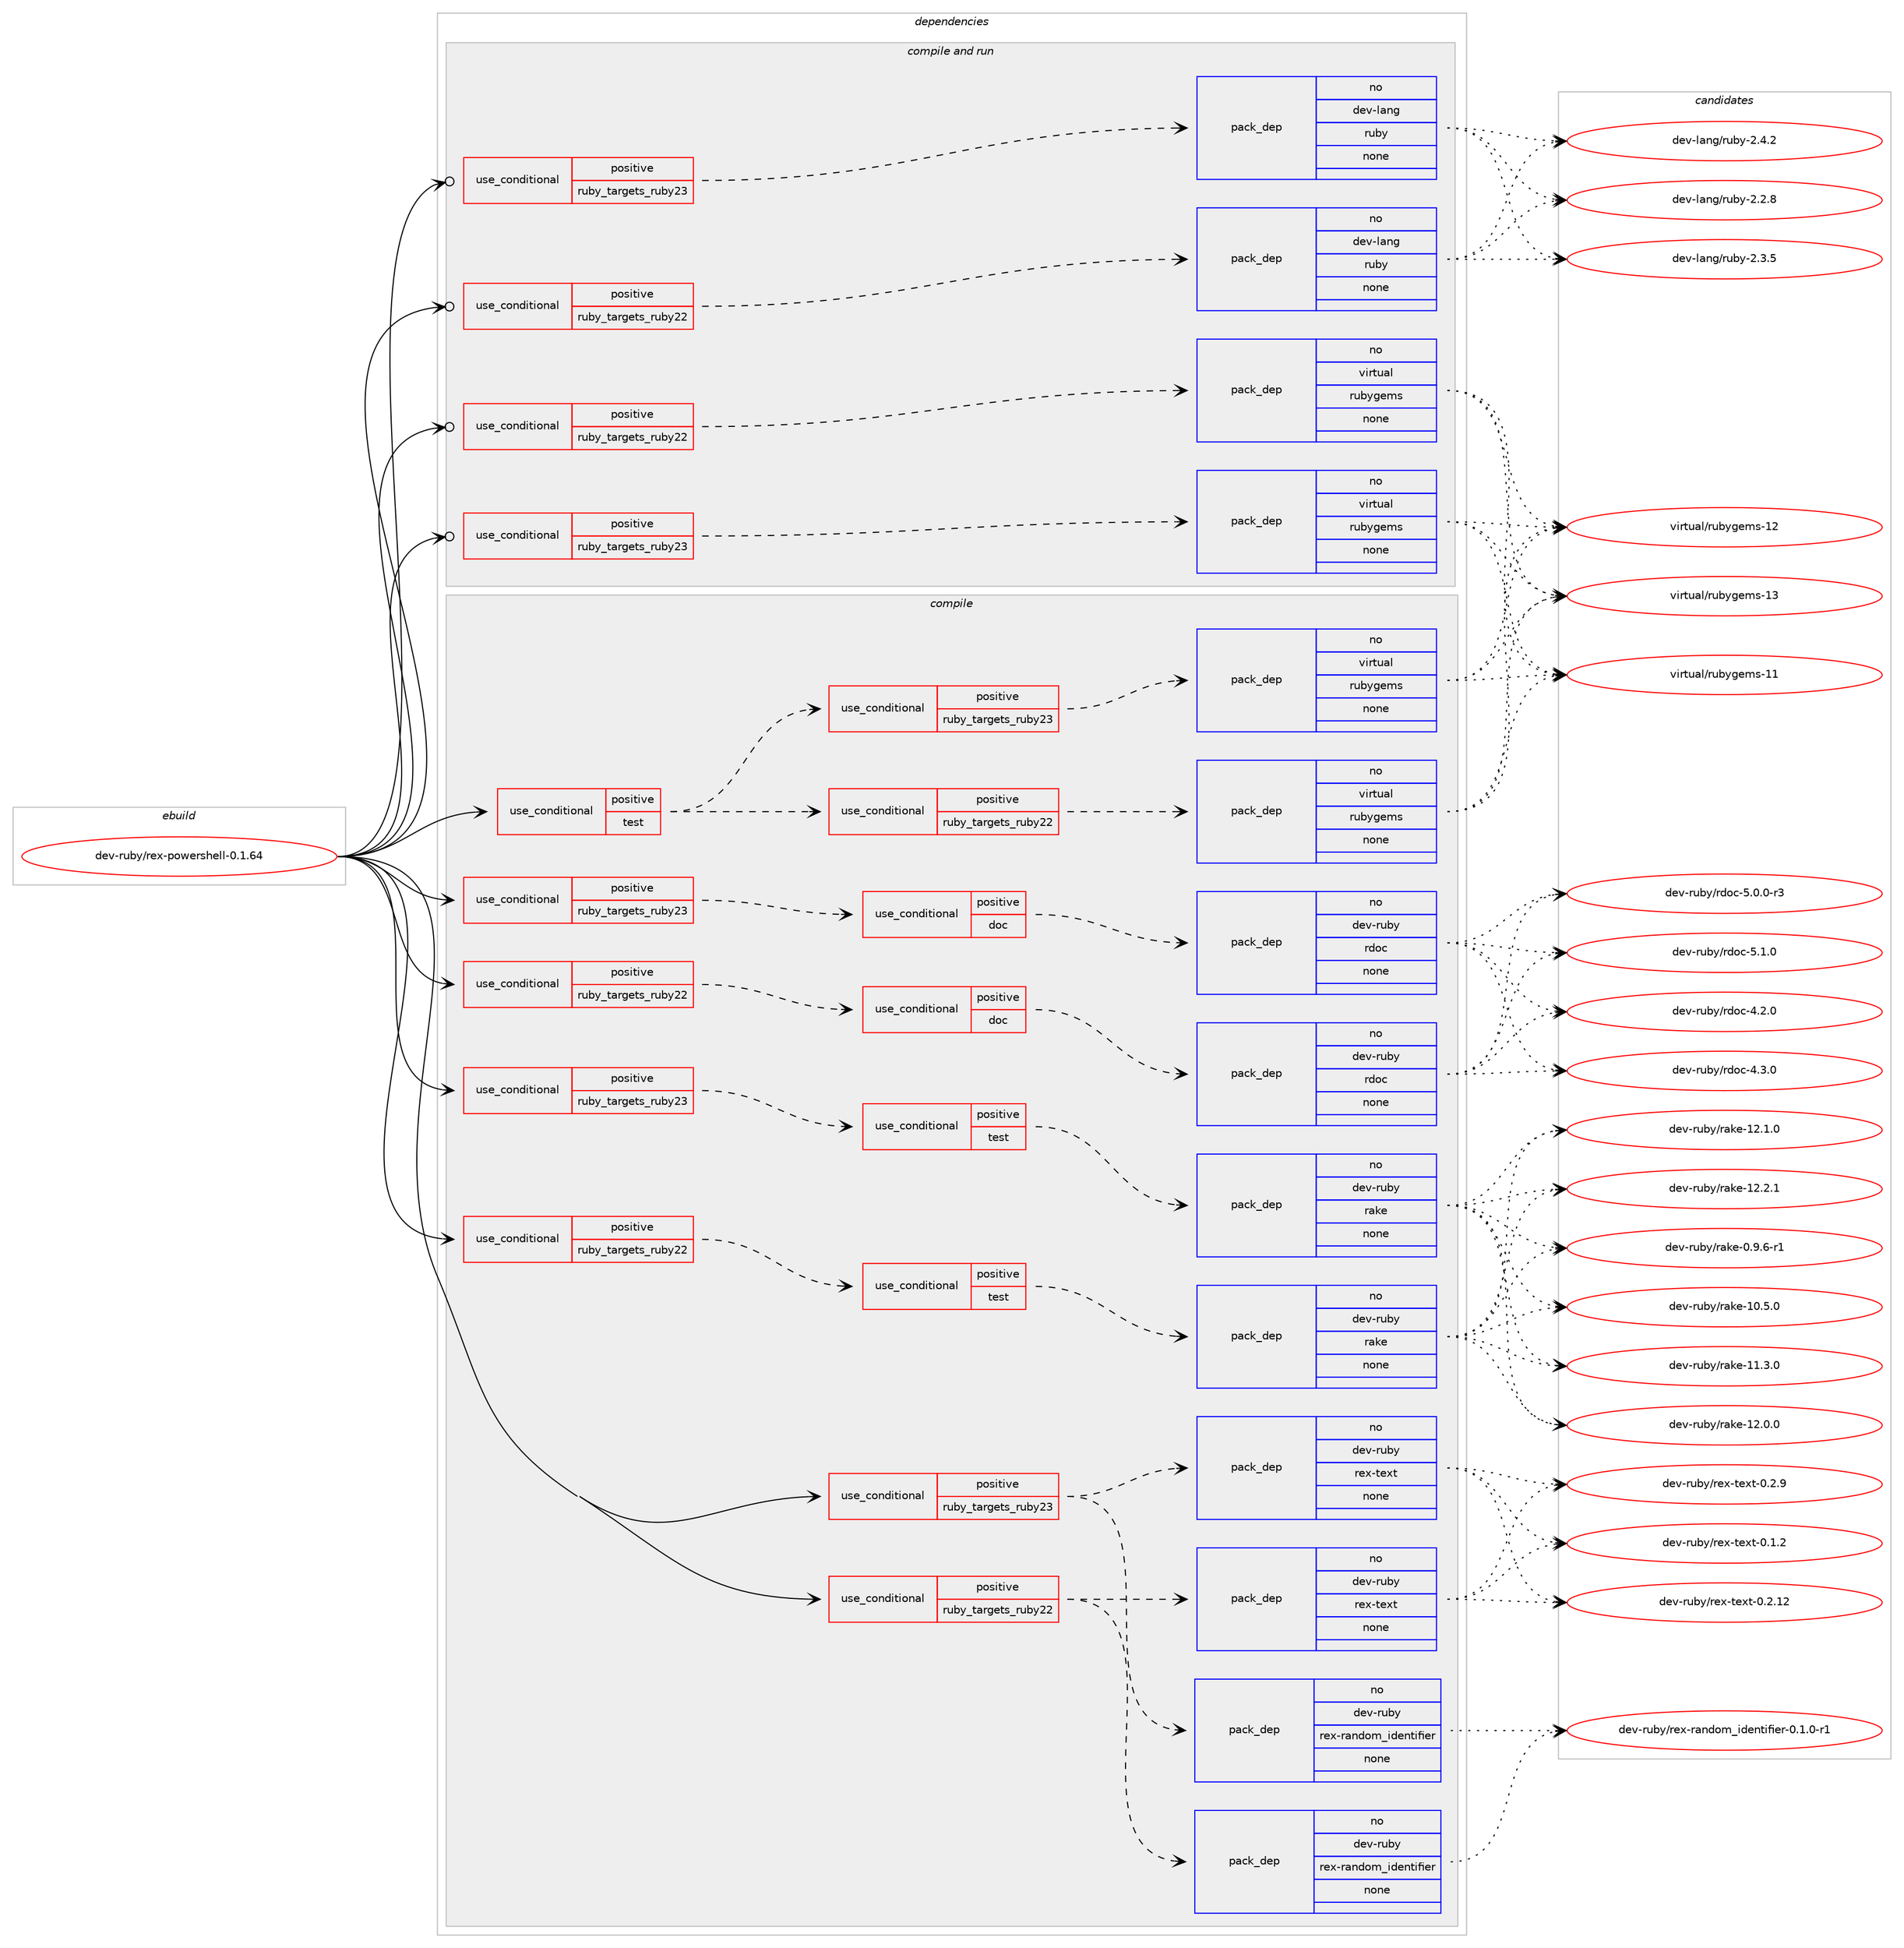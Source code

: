 digraph prolog {

# *************
# Graph options
# *************

newrank=true;
concentrate=true;
compound=true;
graph [rankdir=LR,fontname=Helvetica,fontsize=10,ranksep=1.5];#, ranksep=2.5, nodesep=0.2];
edge  [arrowhead=vee];
node  [fontname=Helvetica,fontsize=10];

# **********
# The ebuild
# **********

subgraph cluster_leftcol {
color=gray;
rank=same;
label=<<i>ebuild</i>>;
id [label="dev-ruby/rex-powershell-0.1.64", color=red, width=4, href="../dev-ruby/rex-powershell-0.1.64.svg"];
}

# ****************
# The dependencies
# ****************

subgraph cluster_midcol {
color=gray;
label=<<i>dependencies</i>>;
subgraph cluster_compile {
fillcolor="#eeeeee";
style=filled;
label=<<i>compile</i>>;
subgraph cond68602 {
dependency261657 [label=<<TABLE BORDER="0" CELLBORDER="1" CELLSPACING="0" CELLPADDING="4"><TR><TD ROWSPAN="3" CELLPADDING="10">use_conditional</TD></TR><TR><TD>positive</TD></TR><TR><TD>ruby_targets_ruby22</TD></TR></TABLE>>, shape=none, color=red];
subgraph cond68603 {
dependency261658 [label=<<TABLE BORDER="0" CELLBORDER="1" CELLSPACING="0" CELLPADDING="4"><TR><TD ROWSPAN="3" CELLPADDING="10">use_conditional</TD></TR><TR><TD>positive</TD></TR><TR><TD>doc</TD></TR></TABLE>>, shape=none, color=red];
subgraph pack188941 {
dependency261659 [label=<<TABLE BORDER="0" CELLBORDER="1" CELLSPACING="0" CELLPADDING="4" WIDTH="220"><TR><TD ROWSPAN="6" CELLPADDING="30">pack_dep</TD></TR><TR><TD WIDTH="110">no</TD></TR><TR><TD>dev-ruby</TD></TR><TR><TD>rdoc</TD></TR><TR><TD>none</TD></TR><TR><TD></TD></TR></TABLE>>, shape=none, color=blue];
}
dependency261658:e -> dependency261659:w [weight=20,style="dashed",arrowhead="vee"];
}
dependency261657:e -> dependency261658:w [weight=20,style="dashed",arrowhead="vee"];
}
id:e -> dependency261657:w [weight=20,style="solid",arrowhead="vee"];
subgraph cond68604 {
dependency261660 [label=<<TABLE BORDER="0" CELLBORDER="1" CELLSPACING="0" CELLPADDING="4"><TR><TD ROWSPAN="3" CELLPADDING="10">use_conditional</TD></TR><TR><TD>positive</TD></TR><TR><TD>ruby_targets_ruby22</TD></TR></TABLE>>, shape=none, color=red];
subgraph cond68605 {
dependency261661 [label=<<TABLE BORDER="0" CELLBORDER="1" CELLSPACING="0" CELLPADDING="4"><TR><TD ROWSPAN="3" CELLPADDING="10">use_conditional</TD></TR><TR><TD>positive</TD></TR><TR><TD>test</TD></TR></TABLE>>, shape=none, color=red];
subgraph pack188942 {
dependency261662 [label=<<TABLE BORDER="0" CELLBORDER="1" CELLSPACING="0" CELLPADDING="4" WIDTH="220"><TR><TD ROWSPAN="6" CELLPADDING="30">pack_dep</TD></TR><TR><TD WIDTH="110">no</TD></TR><TR><TD>dev-ruby</TD></TR><TR><TD>rake</TD></TR><TR><TD>none</TD></TR><TR><TD></TD></TR></TABLE>>, shape=none, color=blue];
}
dependency261661:e -> dependency261662:w [weight=20,style="dashed",arrowhead="vee"];
}
dependency261660:e -> dependency261661:w [weight=20,style="dashed",arrowhead="vee"];
}
id:e -> dependency261660:w [weight=20,style="solid",arrowhead="vee"];
subgraph cond68606 {
dependency261663 [label=<<TABLE BORDER="0" CELLBORDER="1" CELLSPACING="0" CELLPADDING="4"><TR><TD ROWSPAN="3" CELLPADDING="10">use_conditional</TD></TR><TR><TD>positive</TD></TR><TR><TD>ruby_targets_ruby22</TD></TR></TABLE>>, shape=none, color=red];
subgraph pack188943 {
dependency261664 [label=<<TABLE BORDER="0" CELLBORDER="1" CELLSPACING="0" CELLPADDING="4" WIDTH="220"><TR><TD ROWSPAN="6" CELLPADDING="30">pack_dep</TD></TR><TR><TD WIDTH="110">no</TD></TR><TR><TD>dev-ruby</TD></TR><TR><TD>rex-random_identifier</TD></TR><TR><TD>none</TD></TR><TR><TD></TD></TR></TABLE>>, shape=none, color=blue];
}
dependency261663:e -> dependency261664:w [weight=20,style="dashed",arrowhead="vee"];
subgraph pack188944 {
dependency261665 [label=<<TABLE BORDER="0" CELLBORDER="1" CELLSPACING="0" CELLPADDING="4" WIDTH="220"><TR><TD ROWSPAN="6" CELLPADDING="30">pack_dep</TD></TR><TR><TD WIDTH="110">no</TD></TR><TR><TD>dev-ruby</TD></TR><TR><TD>rex-text</TD></TR><TR><TD>none</TD></TR><TR><TD></TD></TR></TABLE>>, shape=none, color=blue];
}
dependency261663:e -> dependency261665:w [weight=20,style="dashed",arrowhead="vee"];
}
id:e -> dependency261663:w [weight=20,style="solid",arrowhead="vee"];
subgraph cond68607 {
dependency261666 [label=<<TABLE BORDER="0" CELLBORDER="1" CELLSPACING="0" CELLPADDING="4"><TR><TD ROWSPAN="3" CELLPADDING="10">use_conditional</TD></TR><TR><TD>positive</TD></TR><TR><TD>ruby_targets_ruby23</TD></TR></TABLE>>, shape=none, color=red];
subgraph cond68608 {
dependency261667 [label=<<TABLE BORDER="0" CELLBORDER="1" CELLSPACING="0" CELLPADDING="4"><TR><TD ROWSPAN="3" CELLPADDING="10">use_conditional</TD></TR><TR><TD>positive</TD></TR><TR><TD>doc</TD></TR></TABLE>>, shape=none, color=red];
subgraph pack188945 {
dependency261668 [label=<<TABLE BORDER="0" CELLBORDER="1" CELLSPACING="0" CELLPADDING="4" WIDTH="220"><TR><TD ROWSPAN="6" CELLPADDING="30">pack_dep</TD></TR><TR><TD WIDTH="110">no</TD></TR><TR><TD>dev-ruby</TD></TR><TR><TD>rdoc</TD></TR><TR><TD>none</TD></TR><TR><TD></TD></TR></TABLE>>, shape=none, color=blue];
}
dependency261667:e -> dependency261668:w [weight=20,style="dashed",arrowhead="vee"];
}
dependency261666:e -> dependency261667:w [weight=20,style="dashed",arrowhead="vee"];
}
id:e -> dependency261666:w [weight=20,style="solid",arrowhead="vee"];
subgraph cond68609 {
dependency261669 [label=<<TABLE BORDER="0" CELLBORDER="1" CELLSPACING="0" CELLPADDING="4"><TR><TD ROWSPAN="3" CELLPADDING="10">use_conditional</TD></TR><TR><TD>positive</TD></TR><TR><TD>ruby_targets_ruby23</TD></TR></TABLE>>, shape=none, color=red];
subgraph cond68610 {
dependency261670 [label=<<TABLE BORDER="0" CELLBORDER="1" CELLSPACING="0" CELLPADDING="4"><TR><TD ROWSPAN="3" CELLPADDING="10">use_conditional</TD></TR><TR><TD>positive</TD></TR><TR><TD>test</TD></TR></TABLE>>, shape=none, color=red];
subgraph pack188946 {
dependency261671 [label=<<TABLE BORDER="0" CELLBORDER="1" CELLSPACING="0" CELLPADDING="4" WIDTH="220"><TR><TD ROWSPAN="6" CELLPADDING="30">pack_dep</TD></TR><TR><TD WIDTH="110">no</TD></TR><TR><TD>dev-ruby</TD></TR><TR><TD>rake</TD></TR><TR><TD>none</TD></TR><TR><TD></TD></TR></TABLE>>, shape=none, color=blue];
}
dependency261670:e -> dependency261671:w [weight=20,style="dashed",arrowhead="vee"];
}
dependency261669:e -> dependency261670:w [weight=20,style="dashed",arrowhead="vee"];
}
id:e -> dependency261669:w [weight=20,style="solid",arrowhead="vee"];
subgraph cond68611 {
dependency261672 [label=<<TABLE BORDER="0" CELLBORDER="1" CELLSPACING="0" CELLPADDING="4"><TR><TD ROWSPAN="3" CELLPADDING="10">use_conditional</TD></TR><TR><TD>positive</TD></TR><TR><TD>ruby_targets_ruby23</TD></TR></TABLE>>, shape=none, color=red];
subgraph pack188947 {
dependency261673 [label=<<TABLE BORDER="0" CELLBORDER="1" CELLSPACING="0" CELLPADDING="4" WIDTH="220"><TR><TD ROWSPAN="6" CELLPADDING="30">pack_dep</TD></TR><TR><TD WIDTH="110">no</TD></TR><TR><TD>dev-ruby</TD></TR><TR><TD>rex-random_identifier</TD></TR><TR><TD>none</TD></TR><TR><TD></TD></TR></TABLE>>, shape=none, color=blue];
}
dependency261672:e -> dependency261673:w [weight=20,style="dashed",arrowhead="vee"];
subgraph pack188948 {
dependency261674 [label=<<TABLE BORDER="0" CELLBORDER="1" CELLSPACING="0" CELLPADDING="4" WIDTH="220"><TR><TD ROWSPAN="6" CELLPADDING="30">pack_dep</TD></TR><TR><TD WIDTH="110">no</TD></TR><TR><TD>dev-ruby</TD></TR><TR><TD>rex-text</TD></TR><TR><TD>none</TD></TR><TR><TD></TD></TR></TABLE>>, shape=none, color=blue];
}
dependency261672:e -> dependency261674:w [weight=20,style="dashed",arrowhead="vee"];
}
id:e -> dependency261672:w [weight=20,style="solid",arrowhead="vee"];
subgraph cond68612 {
dependency261675 [label=<<TABLE BORDER="0" CELLBORDER="1" CELLSPACING="0" CELLPADDING="4"><TR><TD ROWSPAN="3" CELLPADDING="10">use_conditional</TD></TR><TR><TD>positive</TD></TR><TR><TD>test</TD></TR></TABLE>>, shape=none, color=red];
subgraph cond68613 {
dependency261676 [label=<<TABLE BORDER="0" CELLBORDER="1" CELLSPACING="0" CELLPADDING="4"><TR><TD ROWSPAN="3" CELLPADDING="10">use_conditional</TD></TR><TR><TD>positive</TD></TR><TR><TD>ruby_targets_ruby22</TD></TR></TABLE>>, shape=none, color=red];
subgraph pack188949 {
dependency261677 [label=<<TABLE BORDER="0" CELLBORDER="1" CELLSPACING="0" CELLPADDING="4" WIDTH="220"><TR><TD ROWSPAN="6" CELLPADDING="30">pack_dep</TD></TR><TR><TD WIDTH="110">no</TD></TR><TR><TD>virtual</TD></TR><TR><TD>rubygems</TD></TR><TR><TD>none</TD></TR><TR><TD></TD></TR></TABLE>>, shape=none, color=blue];
}
dependency261676:e -> dependency261677:w [weight=20,style="dashed",arrowhead="vee"];
}
dependency261675:e -> dependency261676:w [weight=20,style="dashed",arrowhead="vee"];
subgraph cond68614 {
dependency261678 [label=<<TABLE BORDER="0" CELLBORDER="1" CELLSPACING="0" CELLPADDING="4"><TR><TD ROWSPAN="3" CELLPADDING="10">use_conditional</TD></TR><TR><TD>positive</TD></TR><TR><TD>ruby_targets_ruby23</TD></TR></TABLE>>, shape=none, color=red];
subgraph pack188950 {
dependency261679 [label=<<TABLE BORDER="0" CELLBORDER="1" CELLSPACING="0" CELLPADDING="4" WIDTH="220"><TR><TD ROWSPAN="6" CELLPADDING="30">pack_dep</TD></TR><TR><TD WIDTH="110">no</TD></TR><TR><TD>virtual</TD></TR><TR><TD>rubygems</TD></TR><TR><TD>none</TD></TR><TR><TD></TD></TR></TABLE>>, shape=none, color=blue];
}
dependency261678:e -> dependency261679:w [weight=20,style="dashed",arrowhead="vee"];
}
dependency261675:e -> dependency261678:w [weight=20,style="dashed",arrowhead="vee"];
}
id:e -> dependency261675:w [weight=20,style="solid",arrowhead="vee"];
}
subgraph cluster_compileandrun {
fillcolor="#eeeeee";
style=filled;
label=<<i>compile and run</i>>;
subgraph cond68615 {
dependency261680 [label=<<TABLE BORDER="0" CELLBORDER="1" CELLSPACING="0" CELLPADDING="4"><TR><TD ROWSPAN="3" CELLPADDING="10">use_conditional</TD></TR><TR><TD>positive</TD></TR><TR><TD>ruby_targets_ruby22</TD></TR></TABLE>>, shape=none, color=red];
subgraph pack188951 {
dependency261681 [label=<<TABLE BORDER="0" CELLBORDER="1" CELLSPACING="0" CELLPADDING="4" WIDTH="220"><TR><TD ROWSPAN="6" CELLPADDING="30">pack_dep</TD></TR><TR><TD WIDTH="110">no</TD></TR><TR><TD>dev-lang</TD></TR><TR><TD>ruby</TD></TR><TR><TD>none</TD></TR><TR><TD></TD></TR></TABLE>>, shape=none, color=blue];
}
dependency261680:e -> dependency261681:w [weight=20,style="dashed",arrowhead="vee"];
}
id:e -> dependency261680:w [weight=20,style="solid",arrowhead="odotvee"];
subgraph cond68616 {
dependency261682 [label=<<TABLE BORDER="0" CELLBORDER="1" CELLSPACING="0" CELLPADDING="4"><TR><TD ROWSPAN="3" CELLPADDING="10">use_conditional</TD></TR><TR><TD>positive</TD></TR><TR><TD>ruby_targets_ruby22</TD></TR></TABLE>>, shape=none, color=red];
subgraph pack188952 {
dependency261683 [label=<<TABLE BORDER="0" CELLBORDER="1" CELLSPACING="0" CELLPADDING="4" WIDTH="220"><TR><TD ROWSPAN="6" CELLPADDING="30">pack_dep</TD></TR><TR><TD WIDTH="110">no</TD></TR><TR><TD>virtual</TD></TR><TR><TD>rubygems</TD></TR><TR><TD>none</TD></TR><TR><TD></TD></TR></TABLE>>, shape=none, color=blue];
}
dependency261682:e -> dependency261683:w [weight=20,style="dashed",arrowhead="vee"];
}
id:e -> dependency261682:w [weight=20,style="solid",arrowhead="odotvee"];
subgraph cond68617 {
dependency261684 [label=<<TABLE BORDER="0" CELLBORDER="1" CELLSPACING="0" CELLPADDING="4"><TR><TD ROWSPAN="3" CELLPADDING="10">use_conditional</TD></TR><TR><TD>positive</TD></TR><TR><TD>ruby_targets_ruby23</TD></TR></TABLE>>, shape=none, color=red];
subgraph pack188953 {
dependency261685 [label=<<TABLE BORDER="0" CELLBORDER="1" CELLSPACING="0" CELLPADDING="4" WIDTH="220"><TR><TD ROWSPAN="6" CELLPADDING="30">pack_dep</TD></TR><TR><TD WIDTH="110">no</TD></TR><TR><TD>dev-lang</TD></TR><TR><TD>ruby</TD></TR><TR><TD>none</TD></TR><TR><TD></TD></TR></TABLE>>, shape=none, color=blue];
}
dependency261684:e -> dependency261685:w [weight=20,style="dashed",arrowhead="vee"];
}
id:e -> dependency261684:w [weight=20,style="solid",arrowhead="odotvee"];
subgraph cond68618 {
dependency261686 [label=<<TABLE BORDER="0" CELLBORDER="1" CELLSPACING="0" CELLPADDING="4"><TR><TD ROWSPAN="3" CELLPADDING="10">use_conditional</TD></TR><TR><TD>positive</TD></TR><TR><TD>ruby_targets_ruby23</TD></TR></TABLE>>, shape=none, color=red];
subgraph pack188954 {
dependency261687 [label=<<TABLE BORDER="0" CELLBORDER="1" CELLSPACING="0" CELLPADDING="4" WIDTH="220"><TR><TD ROWSPAN="6" CELLPADDING="30">pack_dep</TD></TR><TR><TD WIDTH="110">no</TD></TR><TR><TD>virtual</TD></TR><TR><TD>rubygems</TD></TR><TR><TD>none</TD></TR><TR><TD></TD></TR></TABLE>>, shape=none, color=blue];
}
dependency261686:e -> dependency261687:w [weight=20,style="dashed",arrowhead="vee"];
}
id:e -> dependency261686:w [weight=20,style="solid",arrowhead="odotvee"];
}
subgraph cluster_run {
fillcolor="#eeeeee";
style=filled;
label=<<i>run</i>>;
}
}

# **************
# The candidates
# **************

subgraph cluster_choices {
rank=same;
color=gray;
label=<<i>candidates</i>>;

subgraph choice188941 {
color=black;
nodesep=1;
choice10010111845114117981214711410011199455246504648 [label="dev-ruby/rdoc-4.2.0", color=red, width=4,href="../dev-ruby/rdoc-4.2.0.svg"];
choice10010111845114117981214711410011199455246514648 [label="dev-ruby/rdoc-4.3.0", color=red, width=4,href="../dev-ruby/rdoc-4.3.0.svg"];
choice100101118451141179812147114100111994553464846484511451 [label="dev-ruby/rdoc-5.0.0-r3", color=red, width=4,href="../dev-ruby/rdoc-5.0.0-r3.svg"];
choice10010111845114117981214711410011199455346494648 [label="dev-ruby/rdoc-5.1.0", color=red, width=4,href="../dev-ruby/rdoc-5.1.0.svg"];
dependency261659:e -> choice10010111845114117981214711410011199455246504648:w [style=dotted,weight="100"];
dependency261659:e -> choice10010111845114117981214711410011199455246514648:w [style=dotted,weight="100"];
dependency261659:e -> choice100101118451141179812147114100111994553464846484511451:w [style=dotted,weight="100"];
dependency261659:e -> choice10010111845114117981214711410011199455346494648:w [style=dotted,weight="100"];
}
subgraph choice188942 {
color=black;
nodesep=1;
choice100101118451141179812147114971071014548465746544511449 [label="dev-ruby/rake-0.9.6-r1", color=red, width=4,href="../dev-ruby/rake-0.9.6-r1.svg"];
choice1001011184511411798121471149710710145494846534648 [label="dev-ruby/rake-10.5.0", color=red, width=4,href="../dev-ruby/rake-10.5.0.svg"];
choice1001011184511411798121471149710710145494946514648 [label="dev-ruby/rake-11.3.0", color=red, width=4,href="../dev-ruby/rake-11.3.0.svg"];
choice1001011184511411798121471149710710145495046484648 [label="dev-ruby/rake-12.0.0", color=red, width=4,href="../dev-ruby/rake-12.0.0.svg"];
choice1001011184511411798121471149710710145495046494648 [label="dev-ruby/rake-12.1.0", color=red, width=4,href="../dev-ruby/rake-12.1.0.svg"];
choice1001011184511411798121471149710710145495046504649 [label="dev-ruby/rake-12.2.1", color=red, width=4,href="../dev-ruby/rake-12.2.1.svg"];
dependency261662:e -> choice100101118451141179812147114971071014548465746544511449:w [style=dotted,weight="100"];
dependency261662:e -> choice1001011184511411798121471149710710145494846534648:w [style=dotted,weight="100"];
dependency261662:e -> choice1001011184511411798121471149710710145494946514648:w [style=dotted,weight="100"];
dependency261662:e -> choice1001011184511411798121471149710710145495046484648:w [style=dotted,weight="100"];
dependency261662:e -> choice1001011184511411798121471149710710145495046494648:w [style=dotted,weight="100"];
dependency261662:e -> choice1001011184511411798121471149710710145495046504649:w [style=dotted,weight="100"];
}
subgraph choice188943 {
color=black;
nodesep=1;
choice1001011184511411798121471141011204511497110100111109951051001011101161051021051011144548464946484511449 [label="dev-ruby/rex-random_identifier-0.1.0-r1", color=red, width=4,href="../dev-ruby/rex-random_identifier-0.1.0-r1.svg"];
dependency261664:e -> choice1001011184511411798121471141011204511497110100111109951051001011101161051021051011144548464946484511449:w [style=dotted,weight="100"];
}
subgraph choice188944 {
color=black;
nodesep=1;
choice10010111845114117981214711410112045116101120116454846494650 [label="dev-ruby/rex-text-0.1.2", color=red, width=4,href="../dev-ruby/rex-text-0.1.2.svg"];
choice1001011184511411798121471141011204511610112011645484650464950 [label="dev-ruby/rex-text-0.2.12", color=red, width=4,href="../dev-ruby/rex-text-0.2.12.svg"];
choice10010111845114117981214711410112045116101120116454846504657 [label="dev-ruby/rex-text-0.2.9", color=red, width=4,href="../dev-ruby/rex-text-0.2.9.svg"];
dependency261665:e -> choice10010111845114117981214711410112045116101120116454846494650:w [style=dotted,weight="100"];
dependency261665:e -> choice1001011184511411798121471141011204511610112011645484650464950:w [style=dotted,weight="100"];
dependency261665:e -> choice10010111845114117981214711410112045116101120116454846504657:w [style=dotted,weight="100"];
}
subgraph choice188945 {
color=black;
nodesep=1;
choice10010111845114117981214711410011199455246504648 [label="dev-ruby/rdoc-4.2.0", color=red, width=4,href="../dev-ruby/rdoc-4.2.0.svg"];
choice10010111845114117981214711410011199455246514648 [label="dev-ruby/rdoc-4.3.0", color=red, width=4,href="../dev-ruby/rdoc-4.3.0.svg"];
choice100101118451141179812147114100111994553464846484511451 [label="dev-ruby/rdoc-5.0.0-r3", color=red, width=4,href="../dev-ruby/rdoc-5.0.0-r3.svg"];
choice10010111845114117981214711410011199455346494648 [label="dev-ruby/rdoc-5.1.0", color=red, width=4,href="../dev-ruby/rdoc-5.1.0.svg"];
dependency261668:e -> choice10010111845114117981214711410011199455246504648:w [style=dotted,weight="100"];
dependency261668:e -> choice10010111845114117981214711410011199455246514648:w [style=dotted,weight="100"];
dependency261668:e -> choice100101118451141179812147114100111994553464846484511451:w [style=dotted,weight="100"];
dependency261668:e -> choice10010111845114117981214711410011199455346494648:w [style=dotted,weight="100"];
}
subgraph choice188946 {
color=black;
nodesep=1;
choice100101118451141179812147114971071014548465746544511449 [label="dev-ruby/rake-0.9.6-r1", color=red, width=4,href="../dev-ruby/rake-0.9.6-r1.svg"];
choice1001011184511411798121471149710710145494846534648 [label="dev-ruby/rake-10.5.0", color=red, width=4,href="../dev-ruby/rake-10.5.0.svg"];
choice1001011184511411798121471149710710145494946514648 [label="dev-ruby/rake-11.3.0", color=red, width=4,href="../dev-ruby/rake-11.3.0.svg"];
choice1001011184511411798121471149710710145495046484648 [label="dev-ruby/rake-12.0.0", color=red, width=4,href="../dev-ruby/rake-12.0.0.svg"];
choice1001011184511411798121471149710710145495046494648 [label="dev-ruby/rake-12.1.0", color=red, width=4,href="../dev-ruby/rake-12.1.0.svg"];
choice1001011184511411798121471149710710145495046504649 [label="dev-ruby/rake-12.2.1", color=red, width=4,href="../dev-ruby/rake-12.2.1.svg"];
dependency261671:e -> choice100101118451141179812147114971071014548465746544511449:w [style=dotted,weight="100"];
dependency261671:e -> choice1001011184511411798121471149710710145494846534648:w [style=dotted,weight="100"];
dependency261671:e -> choice1001011184511411798121471149710710145494946514648:w [style=dotted,weight="100"];
dependency261671:e -> choice1001011184511411798121471149710710145495046484648:w [style=dotted,weight="100"];
dependency261671:e -> choice1001011184511411798121471149710710145495046494648:w [style=dotted,weight="100"];
dependency261671:e -> choice1001011184511411798121471149710710145495046504649:w [style=dotted,weight="100"];
}
subgraph choice188947 {
color=black;
nodesep=1;
choice1001011184511411798121471141011204511497110100111109951051001011101161051021051011144548464946484511449 [label="dev-ruby/rex-random_identifier-0.1.0-r1", color=red, width=4,href="../dev-ruby/rex-random_identifier-0.1.0-r1.svg"];
dependency261673:e -> choice1001011184511411798121471141011204511497110100111109951051001011101161051021051011144548464946484511449:w [style=dotted,weight="100"];
}
subgraph choice188948 {
color=black;
nodesep=1;
choice10010111845114117981214711410112045116101120116454846494650 [label="dev-ruby/rex-text-0.1.2", color=red, width=4,href="../dev-ruby/rex-text-0.1.2.svg"];
choice1001011184511411798121471141011204511610112011645484650464950 [label="dev-ruby/rex-text-0.2.12", color=red, width=4,href="../dev-ruby/rex-text-0.2.12.svg"];
choice10010111845114117981214711410112045116101120116454846504657 [label="dev-ruby/rex-text-0.2.9", color=red, width=4,href="../dev-ruby/rex-text-0.2.9.svg"];
dependency261674:e -> choice10010111845114117981214711410112045116101120116454846494650:w [style=dotted,weight="100"];
dependency261674:e -> choice1001011184511411798121471141011204511610112011645484650464950:w [style=dotted,weight="100"];
dependency261674:e -> choice10010111845114117981214711410112045116101120116454846504657:w [style=dotted,weight="100"];
}
subgraph choice188949 {
color=black;
nodesep=1;
choice118105114116117971084711411798121103101109115454949 [label="virtual/rubygems-11", color=red, width=4,href="../virtual/rubygems-11.svg"];
choice118105114116117971084711411798121103101109115454950 [label="virtual/rubygems-12", color=red, width=4,href="../virtual/rubygems-12.svg"];
choice118105114116117971084711411798121103101109115454951 [label="virtual/rubygems-13", color=red, width=4,href="../virtual/rubygems-13.svg"];
dependency261677:e -> choice118105114116117971084711411798121103101109115454949:w [style=dotted,weight="100"];
dependency261677:e -> choice118105114116117971084711411798121103101109115454950:w [style=dotted,weight="100"];
dependency261677:e -> choice118105114116117971084711411798121103101109115454951:w [style=dotted,weight="100"];
}
subgraph choice188950 {
color=black;
nodesep=1;
choice118105114116117971084711411798121103101109115454949 [label="virtual/rubygems-11", color=red, width=4,href="../virtual/rubygems-11.svg"];
choice118105114116117971084711411798121103101109115454950 [label="virtual/rubygems-12", color=red, width=4,href="../virtual/rubygems-12.svg"];
choice118105114116117971084711411798121103101109115454951 [label="virtual/rubygems-13", color=red, width=4,href="../virtual/rubygems-13.svg"];
dependency261679:e -> choice118105114116117971084711411798121103101109115454949:w [style=dotted,weight="100"];
dependency261679:e -> choice118105114116117971084711411798121103101109115454950:w [style=dotted,weight="100"];
dependency261679:e -> choice118105114116117971084711411798121103101109115454951:w [style=dotted,weight="100"];
}
subgraph choice188951 {
color=black;
nodesep=1;
choice10010111845108971101034711411798121455046504656 [label="dev-lang/ruby-2.2.8", color=red, width=4,href="../dev-lang/ruby-2.2.8.svg"];
choice10010111845108971101034711411798121455046514653 [label="dev-lang/ruby-2.3.5", color=red, width=4,href="../dev-lang/ruby-2.3.5.svg"];
choice10010111845108971101034711411798121455046524650 [label="dev-lang/ruby-2.4.2", color=red, width=4,href="../dev-lang/ruby-2.4.2.svg"];
dependency261681:e -> choice10010111845108971101034711411798121455046504656:w [style=dotted,weight="100"];
dependency261681:e -> choice10010111845108971101034711411798121455046514653:w [style=dotted,weight="100"];
dependency261681:e -> choice10010111845108971101034711411798121455046524650:w [style=dotted,weight="100"];
}
subgraph choice188952 {
color=black;
nodesep=1;
choice118105114116117971084711411798121103101109115454949 [label="virtual/rubygems-11", color=red, width=4,href="../virtual/rubygems-11.svg"];
choice118105114116117971084711411798121103101109115454950 [label="virtual/rubygems-12", color=red, width=4,href="../virtual/rubygems-12.svg"];
choice118105114116117971084711411798121103101109115454951 [label="virtual/rubygems-13", color=red, width=4,href="../virtual/rubygems-13.svg"];
dependency261683:e -> choice118105114116117971084711411798121103101109115454949:w [style=dotted,weight="100"];
dependency261683:e -> choice118105114116117971084711411798121103101109115454950:w [style=dotted,weight="100"];
dependency261683:e -> choice118105114116117971084711411798121103101109115454951:w [style=dotted,weight="100"];
}
subgraph choice188953 {
color=black;
nodesep=1;
choice10010111845108971101034711411798121455046504656 [label="dev-lang/ruby-2.2.8", color=red, width=4,href="../dev-lang/ruby-2.2.8.svg"];
choice10010111845108971101034711411798121455046514653 [label="dev-lang/ruby-2.3.5", color=red, width=4,href="../dev-lang/ruby-2.3.5.svg"];
choice10010111845108971101034711411798121455046524650 [label="dev-lang/ruby-2.4.2", color=red, width=4,href="../dev-lang/ruby-2.4.2.svg"];
dependency261685:e -> choice10010111845108971101034711411798121455046504656:w [style=dotted,weight="100"];
dependency261685:e -> choice10010111845108971101034711411798121455046514653:w [style=dotted,weight="100"];
dependency261685:e -> choice10010111845108971101034711411798121455046524650:w [style=dotted,weight="100"];
}
subgraph choice188954 {
color=black;
nodesep=1;
choice118105114116117971084711411798121103101109115454949 [label="virtual/rubygems-11", color=red, width=4,href="../virtual/rubygems-11.svg"];
choice118105114116117971084711411798121103101109115454950 [label="virtual/rubygems-12", color=red, width=4,href="../virtual/rubygems-12.svg"];
choice118105114116117971084711411798121103101109115454951 [label="virtual/rubygems-13", color=red, width=4,href="../virtual/rubygems-13.svg"];
dependency261687:e -> choice118105114116117971084711411798121103101109115454949:w [style=dotted,weight="100"];
dependency261687:e -> choice118105114116117971084711411798121103101109115454950:w [style=dotted,weight="100"];
dependency261687:e -> choice118105114116117971084711411798121103101109115454951:w [style=dotted,weight="100"];
}
}

}
